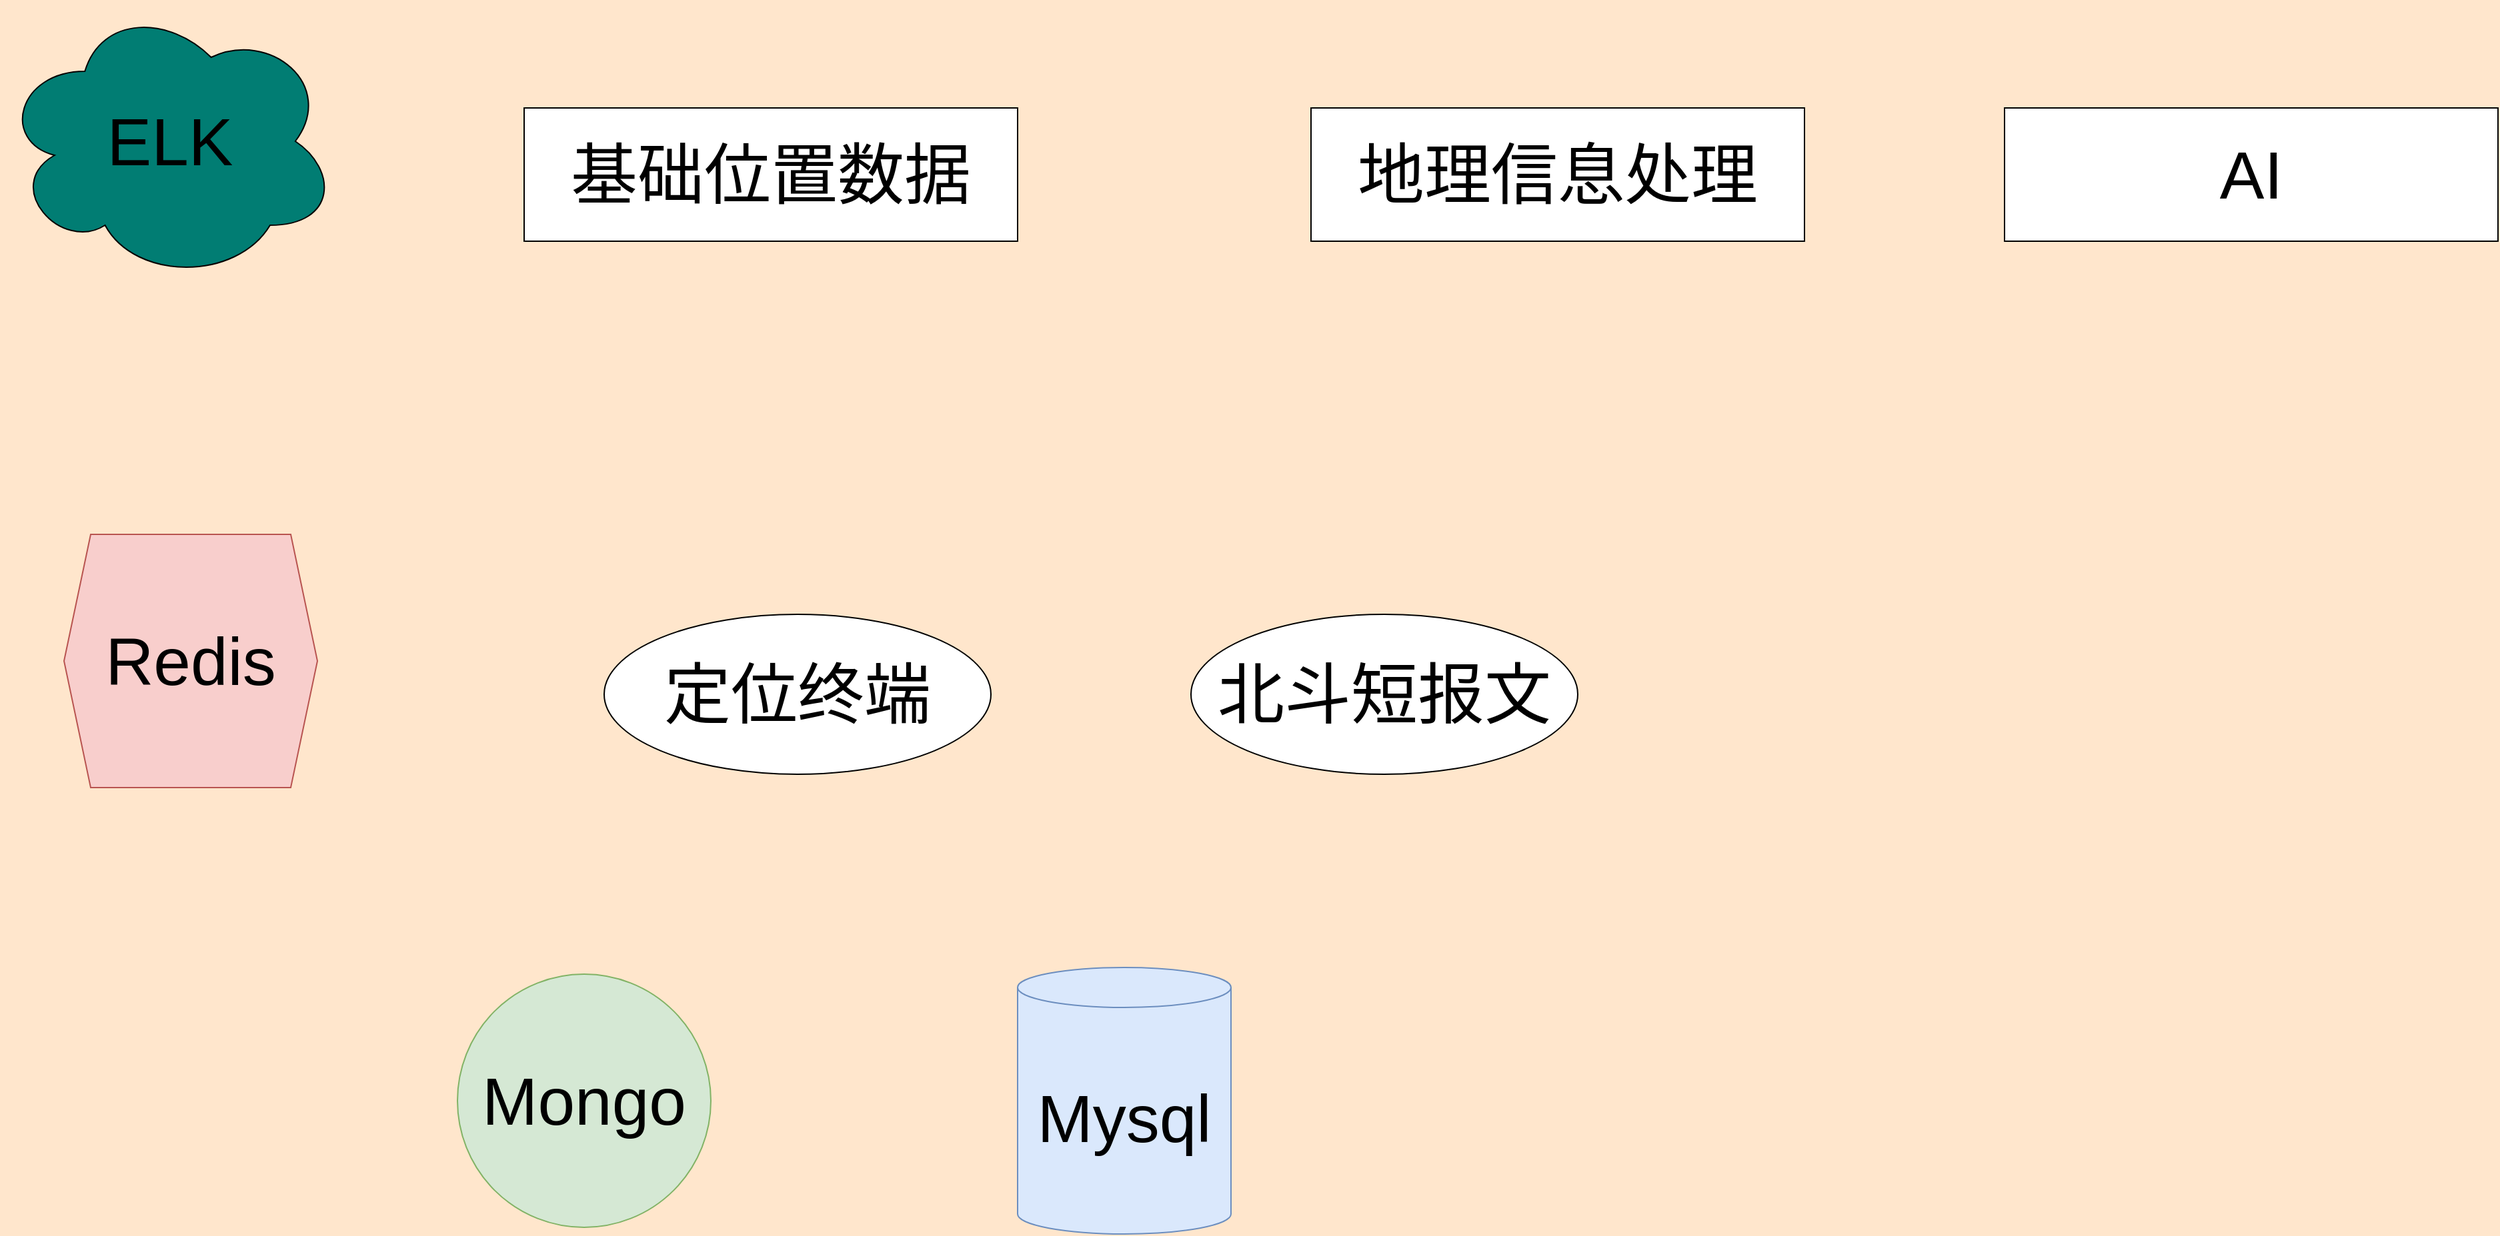 <mxfile version="15.3.3" type="github">
  <diagram name="Page-1" id="74b105a0-9070-1c63-61bc-23e55f88626e">
    <mxGraphModel dx="1450" dy="940" grid="1" gridSize="10" guides="1" tooltips="1" connect="1" arrows="1" fold="1" page="1" pageScale="1.5" pageWidth="1169" pageHeight="826" background="#FFE6CC" math="0" shadow="0">
      <root>
        <object label="" id="0">
          <mxCell style=";html=1;" />
        </object>
        <mxCell id="1" style=";html=1;" parent="0" />
        <mxCell id="-odrb-ukide1JnQ3F3Fc-9" value="" style="group" vertex="1" connectable="0" parent="1">
          <mxGeometry x="525" y="590" width="190" height="190" as="geometry" />
        </mxCell>
        <mxCell id="-odrb-ukide1JnQ3F3Fc-5" value="Redis" style="shape=hexagon;perimeter=hexagonPerimeter2;whiteSpace=wrap;html=1;fixedSize=1;hachureGap=4;pointerEvents=0;fontSize=50;fillColor=#f8cecc;strokeColor=#b85450;" vertex="1" parent="-odrb-ukide1JnQ3F3Fc-9">
          <mxGeometry width="190" height="190" as="geometry" />
        </mxCell>
        <mxCell id="-odrb-ukide1JnQ3F3Fc-18" value="Mongo" style="ellipse;whiteSpace=wrap;html=1;aspect=fixed;hachureGap=4;pointerEvents=0;fontSize=50;fillColor=#d5e8d4;strokeColor=#82b366;" vertex="1" parent="1">
          <mxGeometry x="820" y="920" width="190" height="190" as="geometry" />
        </mxCell>
        <mxCell id="-odrb-ukide1JnQ3F3Fc-19" value="Mysql" style="shape=cylinder3;whiteSpace=wrap;html=1;boundedLbl=1;backgroundOutline=1;size=15;hachureGap=4;pointerEvents=0;fontSize=50;fillColor=#dae8fc;strokeColor=#6c8ebf;" vertex="1" parent="1">
          <mxGeometry x="1240" y="915" width="160" height="200" as="geometry" />
        </mxCell>
        <mxCell id="-odrb-ukide1JnQ3F3Fc-20" value="ELK" style="ellipse;shape=cloud;whiteSpace=wrap;html=1;hachureGap=4;pointerEvents=0;fontSize=50;fillColor=#017D73;" vertex="1" parent="1">
          <mxGeometry x="477.5" y="190" width="252.5" height="210" as="geometry" />
        </mxCell>
        <mxCell id="-odrb-ukide1JnQ3F3Fc-21" value="北斗短报文" style="ellipse;whiteSpace=wrap;html=1;hachureGap=4;pointerEvents=0;fontSize=50;" vertex="1" parent="1">
          <mxGeometry x="1370" y="650" width="290" height="120" as="geometry" />
        </mxCell>
        <mxCell id="-odrb-ukide1JnQ3F3Fc-23" value="定位终端" style="ellipse;whiteSpace=wrap;html=1;hachureGap=4;pointerEvents=0;fontSize=50;" vertex="1" parent="1">
          <mxGeometry x="930" y="650" width="290" height="120" as="geometry" />
        </mxCell>
        <mxCell id="-odrb-ukide1JnQ3F3Fc-24" value="基础位置数据" style="rounded=0;whiteSpace=wrap;html=1;hachureGap=4;pointerEvents=0;fontSize=50;" vertex="1" parent="1">
          <mxGeometry x="870" y="270" width="370" height="100" as="geometry" />
        </mxCell>
        <mxCell id="-odrb-ukide1JnQ3F3Fc-25" value="地理信息处理" style="rounded=0;whiteSpace=wrap;html=1;hachureGap=4;pointerEvents=0;fontSize=50;" vertex="1" parent="1">
          <mxGeometry x="1460" y="270" width="370" height="100" as="geometry" />
        </mxCell>
        <mxCell id="-odrb-ukide1JnQ3F3Fc-26" value="AI" style="rounded=0;whiteSpace=wrap;html=1;hachureGap=4;pointerEvents=0;fontSize=50;" vertex="1" parent="1">
          <mxGeometry x="1980" y="270" width="370" height="100" as="geometry" />
        </mxCell>
      </root>
    </mxGraphModel>
  </diagram>
</mxfile>
